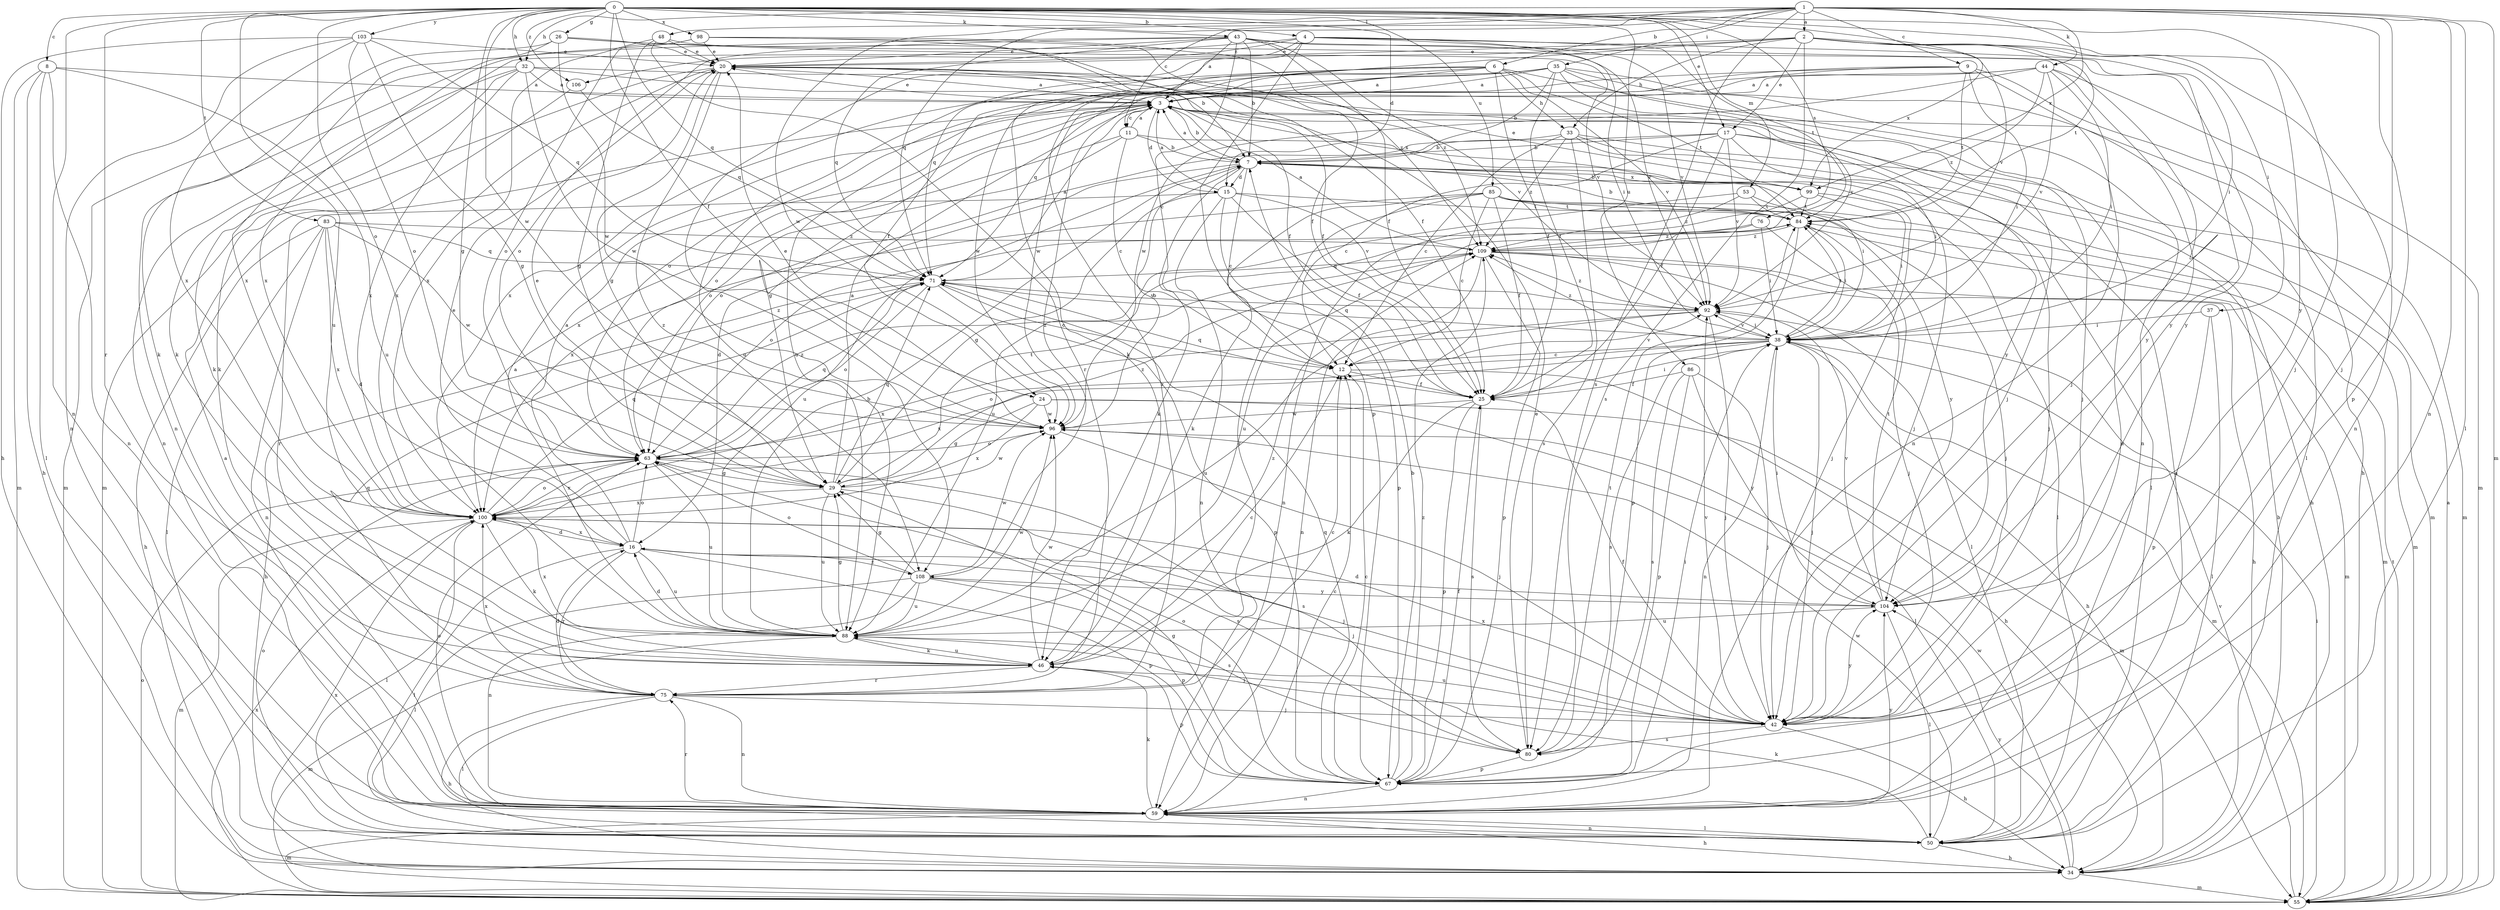 strict digraph  {
0;
1;
2;
3;
4;
6;
7;
8;
9;
11;
12;
15;
16;
17;
20;
24;
25;
26;
29;
32;
33;
34;
35;
37;
38;
42;
43;
44;
46;
48;
50;
53;
55;
59;
63;
67;
71;
75;
76;
80;
83;
84;
85;
86;
88;
92;
96;
98;
99;
100;
103;
104;
106;
108;
109;
0 -> 4  [label=b];
0 -> 8  [label=c];
0 -> 15  [label=d];
0 -> 17  [label=e];
0 -> 24  [label=f];
0 -> 26  [label=g];
0 -> 29  [label=g];
0 -> 32  [label=h];
0 -> 42  [label=j];
0 -> 43  [label=k];
0 -> 53  [label=m];
0 -> 59  [label=n];
0 -> 63  [label=o];
0 -> 71  [label=q];
0 -> 75  [label=r];
0 -> 76  [label=s];
0 -> 83  [label=t];
0 -> 85  [label=u];
0 -> 86  [label=u];
0 -> 88  [label=u];
0 -> 92  [label=v];
0 -> 96  [label=w];
0 -> 98  [label=x];
0 -> 103  [label=y];
0 -> 104  [label=y];
0 -> 106  [label=z];
1 -> 2  [label=a];
1 -> 6  [label=b];
1 -> 9  [label=c];
1 -> 11  [label=c];
1 -> 32  [label=h];
1 -> 35  [label=i];
1 -> 42  [label=j];
1 -> 44  [label=k];
1 -> 48  [label=l];
1 -> 50  [label=l];
1 -> 55  [label=m];
1 -> 59  [label=n];
1 -> 67  [label=p];
1 -> 71  [label=q];
1 -> 80  [label=s];
1 -> 96  [label=w];
1 -> 99  [label=x];
2 -> 17  [label=e];
2 -> 20  [label=e];
2 -> 33  [label=h];
2 -> 37  [label=i];
2 -> 38  [label=i];
2 -> 46  [label=k];
2 -> 59  [label=n];
2 -> 71  [label=q];
2 -> 80  [label=s];
2 -> 84  [label=t];
2 -> 99  [label=x];
3 -> 7  [label=b];
3 -> 11  [label=c];
3 -> 15  [label=d];
3 -> 20  [label=e];
3 -> 29  [label=g];
3 -> 63  [label=o];
3 -> 99  [label=x];
3 -> 104  [label=y];
4 -> 20  [label=e];
4 -> 38  [label=i];
4 -> 46  [label=k];
4 -> 67  [label=p];
4 -> 84  [label=t];
4 -> 92  [label=v];
4 -> 104  [label=y];
4 -> 106  [label=z];
4 -> 108  [label=z];
6 -> 3  [label=a];
6 -> 24  [label=f];
6 -> 25  [label=f];
6 -> 33  [label=h];
6 -> 59  [label=n];
6 -> 75  [label=r];
6 -> 84  [label=t];
6 -> 88  [label=u];
6 -> 92  [label=v];
6 -> 96  [label=w];
7 -> 3  [label=a];
7 -> 12  [label=c];
7 -> 15  [label=d];
7 -> 16  [label=d];
7 -> 38  [label=i];
7 -> 46  [label=k];
7 -> 88  [label=u];
7 -> 99  [label=x];
8 -> 3  [label=a];
8 -> 34  [label=h];
8 -> 50  [label=l];
8 -> 55  [label=m];
8 -> 59  [label=n];
8 -> 88  [label=u];
9 -> 3  [label=a];
9 -> 34  [label=h];
9 -> 38  [label=i];
9 -> 59  [label=n];
9 -> 84  [label=t];
9 -> 96  [label=w];
9 -> 108  [label=z];
11 -> 3  [label=a];
11 -> 7  [label=b];
11 -> 12  [label=c];
11 -> 42  [label=j];
11 -> 63  [label=o];
11 -> 100  [label=x];
12 -> 25  [label=f];
12 -> 34  [label=h];
12 -> 92  [label=v];
15 -> 3  [label=a];
15 -> 25  [label=f];
15 -> 29  [label=g];
15 -> 59  [label=n];
15 -> 67  [label=p];
15 -> 75  [label=r];
15 -> 84  [label=t];
15 -> 92  [label=v];
16 -> 3  [label=a];
16 -> 20  [label=e];
16 -> 42  [label=j];
16 -> 50  [label=l];
16 -> 63  [label=o];
16 -> 67  [label=p];
16 -> 75  [label=r];
16 -> 88  [label=u];
16 -> 100  [label=x];
16 -> 108  [label=z];
17 -> 7  [label=b];
17 -> 12  [label=c];
17 -> 25  [label=f];
17 -> 38  [label=i];
17 -> 42  [label=j];
17 -> 55  [label=m];
17 -> 63  [label=o];
17 -> 92  [label=v];
20 -> 3  [label=a];
20 -> 25  [label=f];
20 -> 29  [label=g];
20 -> 55  [label=m];
20 -> 92  [label=v];
20 -> 100  [label=x];
20 -> 108  [label=z];
24 -> 29  [label=g];
24 -> 50  [label=l];
24 -> 55  [label=m];
24 -> 96  [label=w];
24 -> 100  [label=x];
25 -> 38  [label=i];
25 -> 46  [label=k];
25 -> 67  [label=p];
25 -> 71  [label=q];
25 -> 80  [label=s];
25 -> 96  [label=w];
26 -> 20  [label=e];
26 -> 42  [label=j];
26 -> 46  [label=k];
26 -> 92  [label=v];
26 -> 96  [label=w];
26 -> 100  [label=x];
29 -> 3  [label=a];
29 -> 20  [label=e];
29 -> 71  [label=q];
29 -> 80  [label=s];
29 -> 84  [label=t];
29 -> 88  [label=u];
29 -> 96  [label=w];
29 -> 100  [label=x];
29 -> 109  [label=z];
32 -> 3  [label=a];
32 -> 25  [label=f];
32 -> 42  [label=j];
32 -> 46  [label=k];
32 -> 55  [label=m];
32 -> 59  [label=n];
32 -> 96  [label=w];
32 -> 100  [label=x];
33 -> 7  [label=b];
33 -> 12  [label=c];
33 -> 34  [label=h];
33 -> 50  [label=l];
33 -> 55  [label=m];
33 -> 80  [label=s];
33 -> 109  [label=z];
34 -> 7  [label=b];
34 -> 55  [label=m];
34 -> 96  [label=w];
34 -> 100  [label=x];
34 -> 104  [label=y];
35 -> 3  [label=a];
35 -> 7  [label=b];
35 -> 25  [label=f];
35 -> 42  [label=j];
35 -> 50  [label=l];
35 -> 59  [label=n];
35 -> 63  [label=o];
35 -> 88  [label=u];
35 -> 92  [label=v];
35 -> 100  [label=x];
37 -> 38  [label=i];
37 -> 50  [label=l];
37 -> 67  [label=p];
38 -> 12  [label=c];
38 -> 34  [label=h];
38 -> 42  [label=j];
38 -> 55  [label=m];
38 -> 59  [label=n];
38 -> 63  [label=o];
38 -> 71  [label=q];
38 -> 80  [label=s];
38 -> 84  [label=t];
38 -> 92  [label=v];
38 -> 100  [label=x];
38 -> 109  [label=z];
42 -> 25  [label=f];
42 -> 34  [label=h];
42 -> 80  [label=s];
42 -> 88  [label=u];
42 -> 92  [label=v];
42 -> 100  [label=x];
42 -> 104  [label=y];
43 -> 3  [label=a];
43 -> 7  [label=b];
43 -> 12  [label=c];
43 -> 20  [label=e];
43 -> 25  [label=f];
43 -> 59  [label=n];
43 -> 63  [label=o];
43 -> 71  [label=q];
43 -> 92  [label=v];
43 -> 104  [label=y];
43 -> 109  [label=z];
44 -> 3  [label=a];
44 -> 38  [label=i];
44 -> 55  [label=m];
44 -> 71  [label=q];
44 -> 92  [label=v];
44 -> 96  [label=w];
44 -> 104  [label=y];
44 -> 109  [label=z];
46 -> 12  [label=c];
46 -> 67  [label=p];
46 -> 75  [label=r];
46 -> 88  [label=u];
46 -> 96  [label=w];
46 -> 109  [label=z];
48 -> 20  [label=e];
48 -> 25  [label=f];
48 -> 29  [label=g];
48 -> 75  [label=r];
48 -> 100  [label=x];
50 -> 3  [label=a];
50 -> 34  [label=h];
50 -> 46  [label=k];
50 -> 59  [label=n];
50 -> 63  [label=o];
50 -> 96  [label=w];
53 -> 84  [label=t];
53 -> 88  [label=u];
53 -> 104  [label=y];
53 -> 109  [label=z];
55 -> 3  [label=a];
55 -> 38  [label=i];
55 -> 63  [label=o];
55 -> 84  [label=t];
55 -> 92  [label=v];
55 -> 100  [label=x];
59 -> 3  [label=a];
59 -> 12  [label=c];
59 -> 34  [label=h];
59 -> 46  [label=k];
59 -> 50  [label=l];
59 -> 55  [label=m];
59 -> 63  [label=o];
59 -> 75  [label=r];
59 -> 104  [label=y];
63 -> 29  [label=g];
63 -> 71  [label=q];
63 -> 80  [label=s];
63 -> 88  [label=u];
63 -> 100  [label=x];
63 -> 109  [label=z];
67 -> 7  [label=b];
67 -> 12  [label=c];
67 -> 25  [label=f];
67 -> 29  [label=g];
67 -> 38  [label=i];
67 -> 59  [label=n];
67 -> 63  [label=o];
67 -> 71  [label=q];
67 -> 109  [label=z];
71 -> 3  [label=a];
71 -> 12  [label=c];
71 -> 34  [label=h];
71 -> 63  [label=o];
71 -> 67  [label=p];
71 -> 92  [label=v];
75 -> 12  [label=c];
75 -> 16  [label=d];
75 -> 34  [label=h];
75 -> 42  [label=j];
75 -> 50  [label=l];
75 -> 59  [label=n];
75 -> 71  [label=q];
75 -> 100  [label=x];
76 -> 38  [label=i];
76 -> 42  [label=j];
76 -> 63  [label=o];
76 -> 109  [label=z];
80 -> 20  [label=e];
80 -> 67  [label=p];
80 -> 84  [label=t];
83 -> 16  [label=d];
83 -> 34  [label=h];
83 -> 50  [label=l];
83 -> 59  [label=n];
83 -> 71  [label=q];
83 -> 96  [label=w];
83 -> 100  [label=x];
83 -> 109  [label=z];
84 -> 7  [label=b];
84 -> 38  [label=i];
84 -> 55  [label=m];
84 -> 67  [label=p];
84 -> 88  [label=u];
84 -> 109  [label=z];
85 -> 12  [label=c];
85 -> 25  [label=f];
85 -> 42  [label=j];
85 -> 46  [label=k];
85 -> 50  [label=l];
85 -> 55  [label=m];
85 -> 75  [label=r];
85 -> 84  [label=t];
85 -> 100  [label=x];
86 -> 25  [label=f];
86 -> 42  [label=j];
86 -> 67  [label=p];
86 -> 80  [label=s];
86 -> 104  [label=y];
88 -> 3  [label=a];
88 -> 7  [label=b];
88 -> 16  [label=d];
88 -> 29  [label=g];
88 -> 42  [label=j];
88 -> 46  [label=k];
88 -> 55  [label=m];
88 -> 96  [label=w];
88 -> 100  [label=x];
92 -> 38  [label=i];
92 -> 42  [label=j];
92 -> 88  [label=u];
92 -> 100  [label=x];
92 -> 109  [label=z];
96 -> 7  [label=b];
96 -> 20  [label=e];
96 -> 42  [label=j];
96 -> 63  [label=o];
98 -> 7  [label=b];
98 -> 20  [label=e];
98 -> 25  [label=f];
98 -> 63  [label=o];
98 -> 100  [label=x];
98 -> 109  [label=z];
99 -> 7  [label=b];
99 -> 20  [label=e];
99 -> 38  [label=i];
99 -> 42  [label=j];
99 -> 59  [label=n];
99 -> 84  [label=t];
100 -> 16  [label=d];
100 -> 42  [label=j];
100 -> 46  [label=k];
100 -> 50  [label=l];
100 -> 55  [label=m];
100 -> 63  [label=o];
100 -> 71  [label=q];
103 -> 20  [label=e];
103 -> 29  [label=g];
103 -> 34  [label=h];
103 -> 59  [label=n];
103 -> 63  [label=o];
103 -> 71  [label=q];
103 -> 100  [label=x];
104 -> 16  [label=d];
104 -> 38  [label=i];
104 -> 50  [label=l];
104 -> 84  [label=t];
104 -> 88  [label=u];
104 -> 92  [label=v];
106 -> 46  [label=k];
106 -> 71  [label=q];
108 -> 29  [label=g];
108 -> 50  [label=l];
108 -> 59  [label=n];
108 -> 63  [label=o];
108 -> 67  [label=p];
108 -> 80  [label=s];
108 -> 88  [label=u];
108 -> 96  [label=w];
108 -> 104  [label=y];
109 -> 3  [label=a];
109 -> 34  [label=h];
109 -> 50  [label=l];
109 -> 55  [label=m];
109 -> 59  [label=n];
109 -> 67  [label=p];
109 -> 71  [label=q];
}

